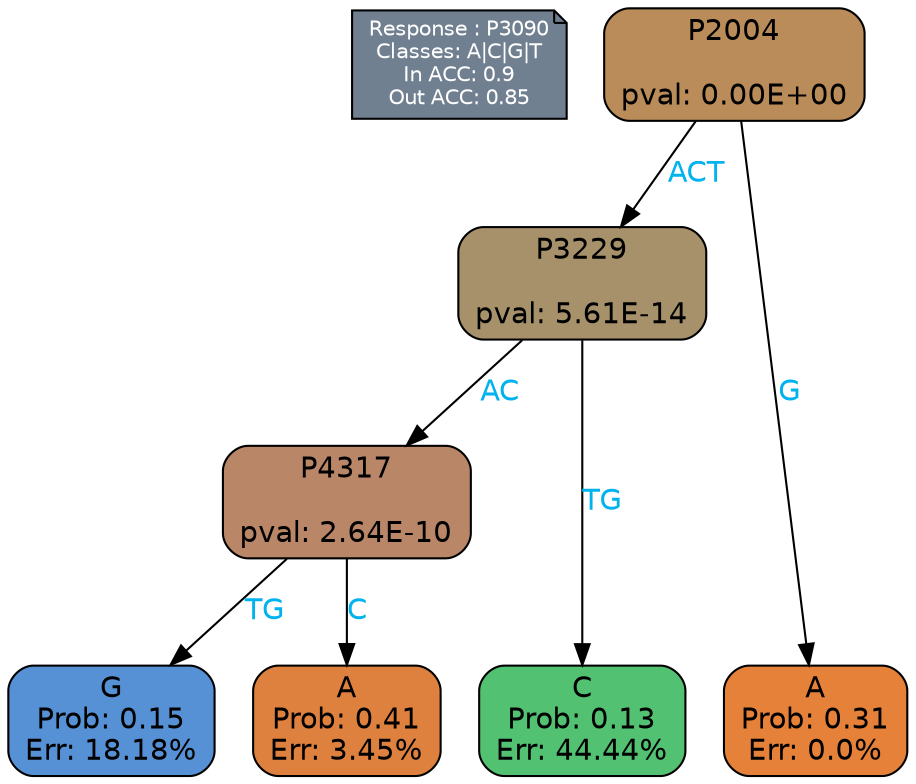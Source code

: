 digraph Tree {
node [shape=box, style="filled, rounded", color="black", fontname=helvetica] ;
graph [ranksep=equally, splines=polylines, bgcolor=transparent, dpi=600] ;
edge [fontname=helvetica] ;
LEGEND [label="Response : P3090
Classes: A|C|G|T
In ACC: 0.9
Out ACC: 0.85
",shape=note,align=left,style=filled,fillcolor="slategray",fontcolor="white",fontsize=10];1 [label="P2004

pval: 0.00E+00", fillcolor="#ba8c5a"] ;
2 [label="P3229

pval: 5.61E-14", fillcolor="#a6916a"] ;
3 [label="P4317

pval: 2.64E-10", fillcolor="#b98668"] ;
4 [label="G
Prob: 0.15
Err: 18.18%", fillcolor="#5791d5"] ;
5 [label="A
Prob: 0.41
Err: 3.45%", fillcolor="#df813e"] ;
6 [label="C
Prob: 0.13
Err: 44.44%", fillcolor="#53c172"] ;
7 [label="A
Prob: 0.31
Err: 0.0%", fillcolor="#e58139"] ;
1 -> 2 [label="ACT",fontcolor=deepskyblue2] ;
1 -> 7 [label="G",fontcolor=deepskyblue2] ;
2 -> 3 [label="AC",fontcolor=deepskyblue2] ;
2 -> 6 [label="TG",fontcolor=deepskyblue2] ;
3 -> 4 [label="TG",fontcolor=deepskyblue2] ;
3 -> 5 [label="C",fontcolor=deepskyblue2] ;
{rank = same; 4;5;6;7;}{rank = same; LEGEND;1;}}